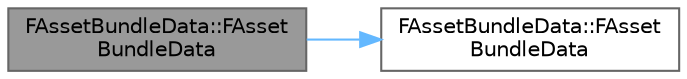 digraph "FAssetBundleData::FAssetBundleData"
{
 // INTERACTIVE_SVG=YES
 // LATEX_PDF_SIZE
  bgcolor="transparent";
  edge [fontname=Helvetica,fontsize=10,labelfontname=Helvetica,labelfontsize=10];
  node [fontname=Helvetica,fontsize=10,shape=box,height=0.2,width=0.4];
  rankdir="LR";
  Node1 [id="Node000001",label="FAssetBundleData::FAsset\lBundleData",height=0.2,width=0.4,color="gray40", fillcolor="grey60", style="filled", fontcolor="black",tooltip=" "];
  Node1 -> Node2 [id="edge1_Node000001_Node000002",color="steelblue1",style="solid",tooltip=" "];
  Node2 [id="Node000002",label="FAssetBundleData::FAsset\lBundleData",height=0.2,width=0.4,color="grey40", fillcolor="white", style="filled",URL="$da/dd0/structFAssetBundleData.html#ad6efcea88b255dd21c3dd96f938e1c5f",tooltip="Declare constructors inline so this can be a header only class."];
}
